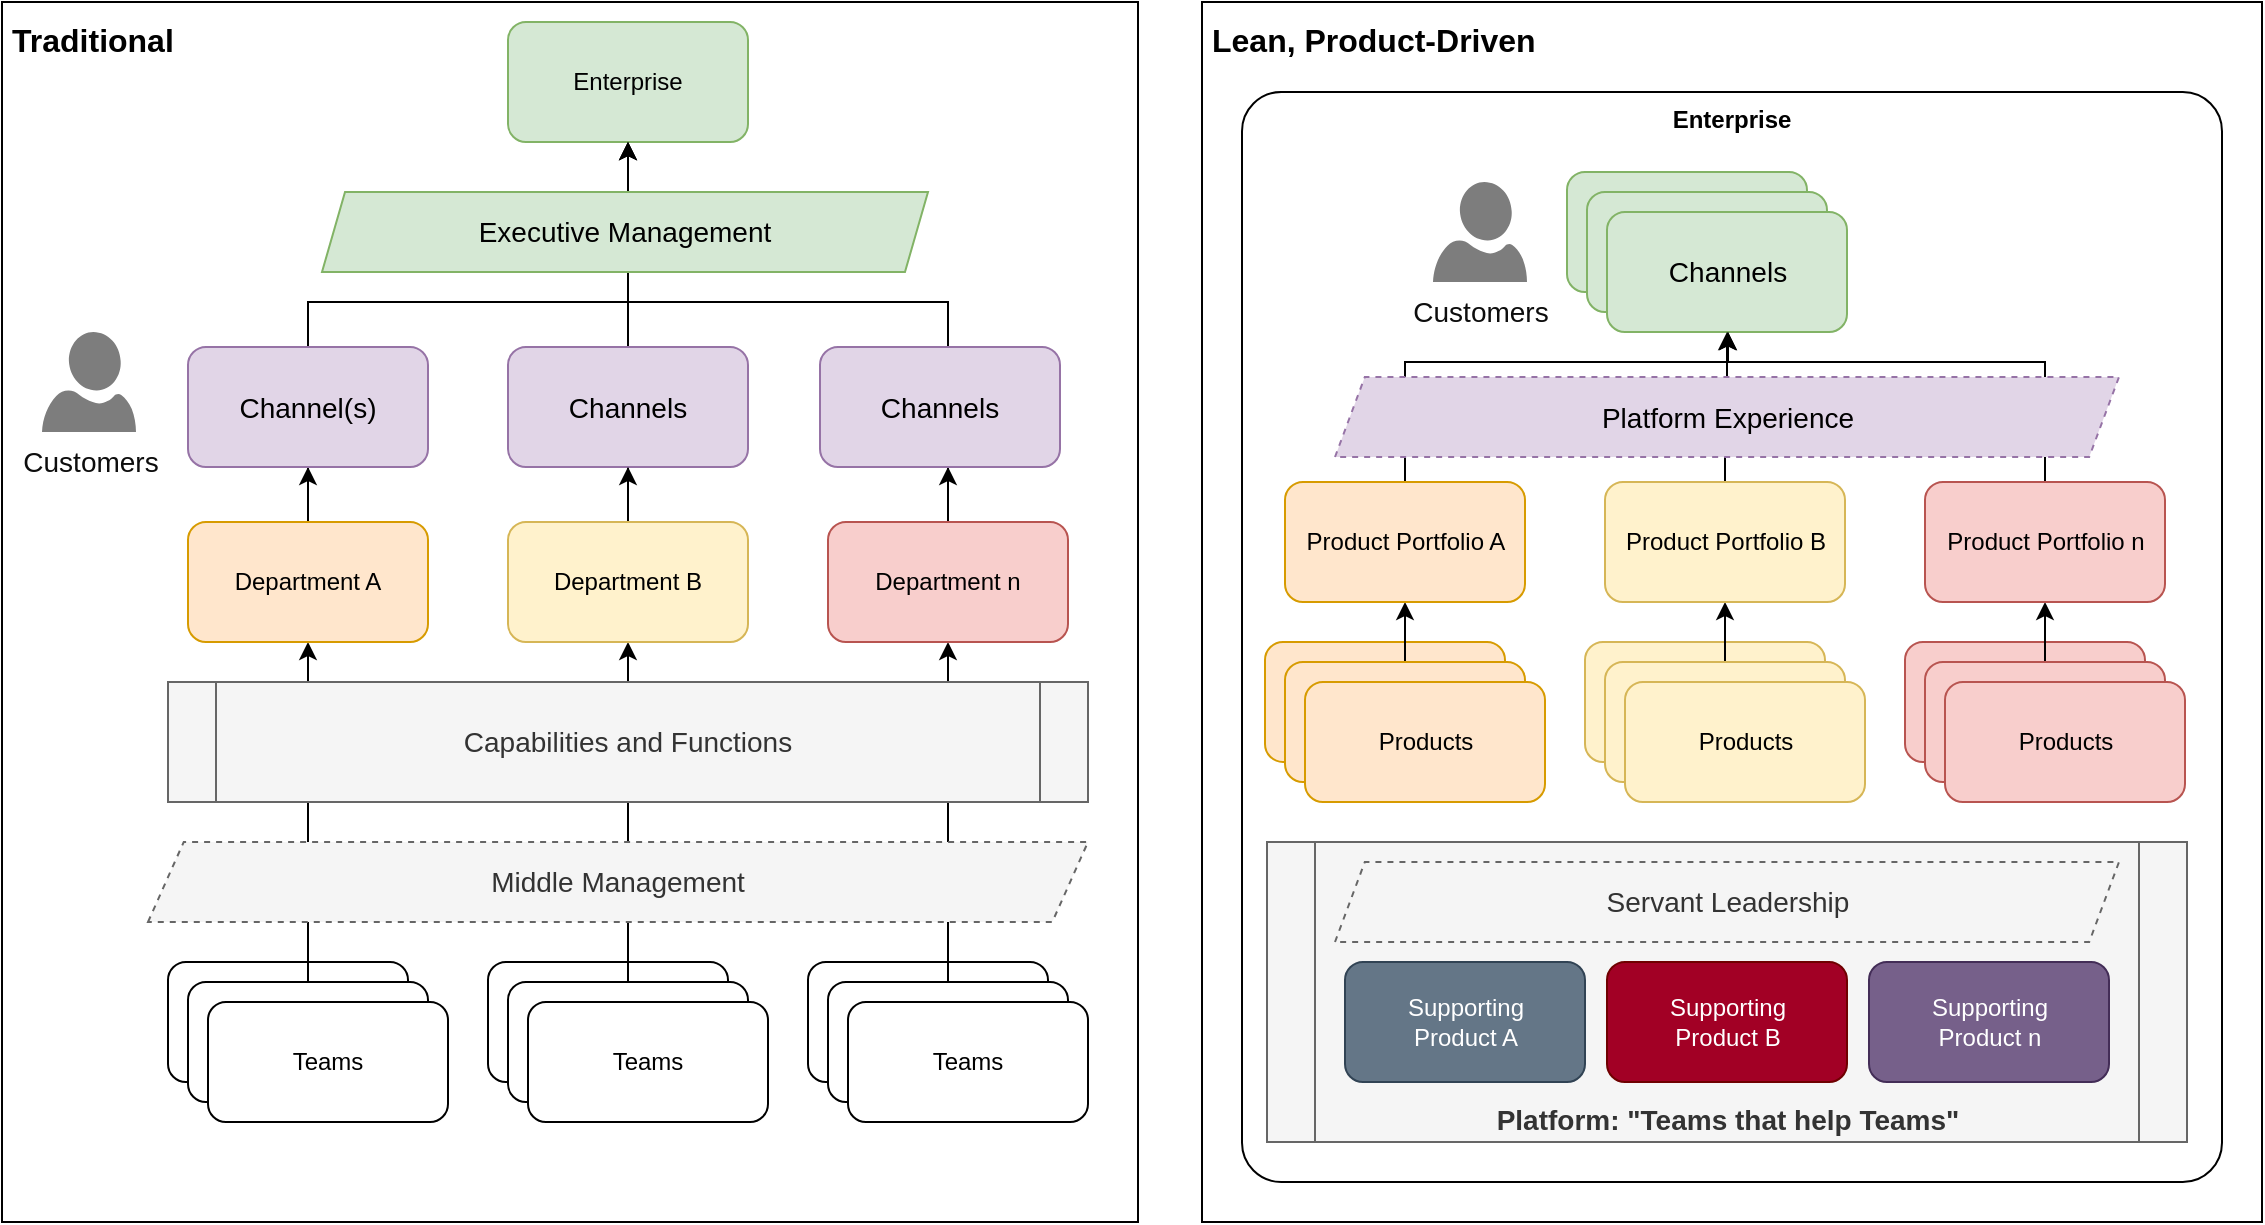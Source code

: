 <mxfile version="10.9.7" type="device"><diagram id="BetxhzgIUr9rFlS4gISc" name="Page-1"><mxGraphModel dx="1296" dy="786" grid="1" gridSize="10" guides="1" tooltips="1" connect="1" arrows="1" fold="1" page="1" pageScale="1" pageWidth="1100" pageHeight="850" math="0" shadow="0"><root><mxCell id="0"/><mxCell id="1" parent="0"/><mxCell id="kd-AO-bUY0YCWOWpsy__-66" value="Lean, Product-Driven" style="rounded=0;whiteSpace=wrap;html=1;align=left;verticalAlign=top;fontStyle=1;spacing=5;fontSize=16;" vertex="1" parent="1"><mxGeometry x="740" y="80" width="530" height="610" as="geometry"/></mxCell><mxCell id="kd-AO-bUY0YCWOWpsy__-67" value="Enterprise" style="rounded=1;whiteSpace=wrap;html=1;arcSize=4;verticalAlign=top;fontStyle=1" vertex="1" parent="1"><mxGeometry x="760" y="125" width="490" height="545" as="geometry"/></mxCell><mxCell id="kd-AO-bUY0YCWOWpsy__-58" value="Traditional" style="rounded=0;whiteSpace=wrap;html=1;align=left;verticalAlign=top;fontStyle=1;spacing=5;fontSize=16;" vertex="1" parent="1"><mxGeometry x="140" y="80" width="568" height="610" as="geometry"/></mxCell><mxCell id="kd-AO-bUY0YCWOWpsy__-1" value="Enterprise" style="rounded=1;whiteSpace=wrap;html=1;fillColor=#d5e8d4;strokeColor=#82b366;" vertex="1" parent="1"><mxGeometry x="393" y="90" width="120" height="60" as="geometry"/></mxCell><mxCell id="kd-AO-bUY0YCWOWpsy__-49" style="edgeStyle=orthogonalEdgeStyle;rounded=0;orthogonalLoop=1;jettySize=auto;html=1;fontSize=14;" edge="1" parent="1" source="kd-AO-bUY0YCWOWpsy__-3" target="kd-AO-bUY0YCWOWpsy__-1"><mxGeometry relative="1" as="geometry"><Array as="points"><mxPoint x="293" y="230"/><mxPoint x="453" y="230"/></Array></mxGeometry></mxCell><mxCell id="kd-AO-bUY0YCWOWpsy__-59" style="edgeStyle=orthogonalEdgeStyle;rounded=0;orthogonalLoop=1;jettySize=auto;html=1;fontSize=16;exitX=0.5;exitY=0;exitDx=0;exitDy=0;" edge="1" parent="1" source="kd-AO-bUY0YCWOWpsy__-3" target="kd-AO-bUY0YCWOWpsy__-27"><mxGeometry relative="1" as="geometry"><Array as="points"><mxPoint x="293" y="350"/><mxPoint x="293" y="350"/></Array></mxGeometry></mxCell><mxCell id="kd-AO-bUY0YCWOWpsy__-50" style="edgeStyle=orthogonalEdgeStyle;rounded=0;orthogonalLoop=1;jettySize=auto;html=1;fontSize=14;" edge="1" parent="1" source="kd-AO-bUY0YCWOWpsy__-4" target="kd-AO-bUY0YCWOWpsy__-1"><mxGeometry relative="1" as="geometry"><mxPoint x="453.345" y="330.0" as="targetPoint"/></mxGeometry></mxCell><mxCell id="kd-AO-bUY0YCWOWpsy__-51" style="edgeStyle=orthogonalEdgeStyle;rounded=0;orthogonalLoop=1;jettySize=auto;html=1;fontSize=14;" edge="1" parent="1" source="kd-AO-bUY0YCWOWpsy__-5" target="kd-AO-bUY0YCWOWpsy__-1"><mxGeometry relative="1" as="geometry"><Array as="points"><mxPoint x="613" y="230"/><mxPoint x="453" y="230"/></Array></mxGeometry></mxCell><mxCell id="kd-AO-bUY0YCWOWpsy__-61" style="edgeStyle=orthogonalEdgeStyle;rounded=0;orthogonalLoop=1;jettySize=auto;html=1;fontSize=16;exitX=0.5;exitY=0;exitDx=0;exitDy=0;" edge="1" parent="1" source="kd-AO-bUY0YCWOWpsy__-5" target="kd-AO-bUY0YCWOWpsy__-26"><mxGeometry relative="1" as="geometry"><Array as="points"><mxPoint x="613" y="360"/><mxPoint x="613" y="360"/></Array></mxGeometry></mxCell><mxCell id="kd-AO-bUY0YCWOWpsy__-6" value="Teams" style="rounded=1;whiteSpace=wrap;html=1;" vertex="1" parent="1"><mxGeometry x="223" y="560" width="120" height="60" as="geometry"/></mxCell><mxCell id="kd-AO-bUY0YCWOWpsy__-52" style="edgeStyle=orthogonalEdgeStyle;rounded=0;orthogonalLoop=1;jettySize=auto;html=1;fontSize=14;" edge="1" parent="1" source="kd-AO-bUY0YCWOWpsy__-7" target="kd-AO-bUY0YCWOWpsy__-3"><mxGeometry relative="1" as="geometry"/></mxCell><mxCell id="kd-AO-bUY0YCWOWpsy__-7" value="Teams" style="rounded=1;whiteSpace=wrap;html=1;" vertex="1" parent="1"><mxGeometry x="233" y="570" width="120" height="60" as="geometry"/></mxCell><mxCell id="kd-AO-bUY0YCWOWpsy__-8" value="Teams" style="rounded=1;whiteSpace=wrap;html=1;" vertex="1" parent="1"><mxGeometry x="243" y="580" width="120" height="60" as="geometry"/></mxCell><mxCell id="kd-AO-bUY0YCWOWpsy__-9" value="Teams" style="rounded=1;whiteSpace=wrap;html=1;" vertex="1" parent="1"><mxGeometry x="383" y="560" width="120" height="60" as="geometry"/></mxCell><mxCell id="kd-AO-bUY0YCWOWpsy__-53" style="edgeStyle=orthogonalEdgeStyle;rounded=0;orthogonalLoop=1;jettySize=auto;html=1;fontSize=14;" edge="1" parent="1" source="kd-AO-bUY0YCWOWpsy__-10" target="kd-AO-bUY0YCWOWpsy__-4"><mxGeometry relative="1" as="geometry"/></mxCell><mxCell id="kd-AO-bUY0YCWOWpsy__-10" value="Teams" style="rounded=1;whiteSpace=wrap;html=1;" vertex="1" parent="1"><mxGeometry x="393" y="570" width="120" height="60" as="geometry"/></mxCell><mxCell id="kd-AO-bUY0YCWOWpsy__-11" value="Teams" style="rounded=1;whiteSpace=wrap;html=1;" vertex="1" parent="1"><mxGeometry x="403" y="580" width="120" height="60" as="geometry"/></mxCell><mxCell id="kd-AO-bUY0YCWOWpsy__-12" value="Teams" style="rounded=1;whiteSpace=wrap;html=1;" vertex="1" parent="1"><mxGeometry x="543" y="560" width="120" height="60" as="geometry"/></mxCell><mxCell id="kd-AO-bUY0YCWOWpsy__-54" style="edgeStyle=orthogonalEdgeStyle;rounded=0;orthogonalLoop=1;jettySize=auto;html=1;fontSize=14;" edge="1" parent="1" source="kd-AO-bUY0YCWOWpsy__-13" target="kd-AO-bUY0YCWOWpsy__-5"><mxGeometry relative="1" as="geometry"/></mxCell><mxCell id="kd-AO-bUY0YCWOWpsy__-13" value="Teams" style="rounded=1;whiteSpace=wrap;html=1;" vertex="1" parent="1"><mxGeometry x="553" y="570" width="120" height="60" as="geometry"/></mxCell><mxCell id="kd-AO-bUY0YCWOWpsy__-14" value="Teams" style="rounded=1;whiteSpace=wrap;html=1;" vertex="1" parent="1"><mxGeometry x="563" y="580" width="120" height="60" as="geometry"/></mxCell><mxCell id="kd-AO-bUY0YCWOWpsy__-25" value="Channels" style="rounded=1;whiteSpace=wrap;html=1;fontSize=14;align=center;fillColor=#e1d5e7;strokeColor=#9673a6;" vertex="1" parent="1"><mxGeometry x="393" y="252.5" width="120" height="60" as="geometry"/></mxCell><mxCell id="kd-AO-bUY0YCWOWpsy__-26" value="Channels" style="rounded=1;whiteSpace=wrap;html=1;fontSize=14;align=center;fillColor=#e1d5e7;strokeColor=#9673a6;" vertex="1" parent="1"><mxGeometry x="549" y="252.5" width="120" height="60" as="geometry"/></mxCell><mxCell id="kd-AO-bUY0YCWOWpsy__-27" value="Channel(s)" style="rounded=1;whiteSpace=wrap;html=1;fontSize=14;align=center;fillColor=#e1d5e7;strokeColor=#9673a6;" vertex="1" parent="1"><mxGeometry x="233" y="252.5" width="120" height="60" as="geometry"/></mxCell><mxCell id="kd-AO-bUY0YCWOWpsy__-28" value="Customers" style="shadow=0;dashed=0;html=1;strokeColor=none;labelPosition=center;verticalLabelPosition=bottom;verticalAlign=top;align=center;shape=mxgraph.azure.user;fillColor=#7D7D7D;glass=0;comic=0;fontSize=14;fontColor=#0D0D0D;" vertex="1" parent="1"><mxGeometry x="160.0" y="245" width="47" height="50" as="geometry"/></mxCell><mxCell id="kd-AO-bUY0YCWOWpsy__-29" value="Capabilities and Functions" style="shape=process;whiteSpace=wrap;html=1;backgroundOutline=1;fontSize=14;align=center;size=0.052;fillColor=#f5f5f5;strokeColor=#666666;fontColor=#333333;" vertex="1" parent="1"><mxGeometry x="223" y="420" width="460" height="60" as="geometry"/></mxCell><mxCell id="kd-AO-bUY0YCWOWpsy__-106" style="edgeStyle=orthogonalEdgeStyle;rounded=0;orthogonalLoop=1;jettySize=auto;html=1;fontSize=16;" edge="1" parent="1" source="kd-AO-bUY0YCWOWpsy__-4" target="kd-AO-bUY0YCWOWpsy__-25"><mxGeometry relative="1" as="geometry"/></mxCell><mxCell id="kd-AO-bUY0YCWOWpsy__-4" value="Department B" style="rounded=1;whiteSpace=wrap;html=1;fillColor=#fff2cc;strokeColor=#d6b656;" vertex="1" parent="1"><mxGeometry x="393" y="340" width="120" height="60" as="geometry"/></mxCell><mxCell id="kd-AO-bUY0YCWOWpsy__-56" value="Middle Management" style="shape=parallelogram;perimeter=parallelogramPerimeter;whiteSpace=wrap;html=1;fontSize=14;align=center;size=0.038;dashed=1;fillColor=#f5f5f5;strokeColor=#666666;fontColor=#333333;" vertex="1" parent="1"><mxGeometry x="213" y="500" width="470" height="40" as="geometry"/></mxCell><mxCell id="kd-AO-bUY0YCWOWpsy__-3" value="Department A" style="rounded=1;whiteSpace=wrap;html=1;fillColor=#ffe6cc;strokeColor=#d79b00;" vertex="1" parent="1"><mxGeometry x="233" y="340" width="120" height="60" as="geometry"/></mxCell><mxCell id="kd-AO-bUY0YCWOWpsy__-5" value="Department n" style="rounded=1;whiteSpace=wrap;html=1;fillColor=#f8cecc;strokeColor=#b85450;" vertex="1" parent="1"><mxGeometry x="553" y="340" width="120" height="60" as="geometry"/></mxCell><mxCell id="kd-AO-bUY0YCWOWpsy__-73" value="Teams" style="rounded=1;whiteSpace=wrap;html=1;fillColor=#ffe6cc;strokeColor=#d79b00;" vertex="1" parent="1"><mxGeometry x="771.5" y="400" width="120" height="60" as="geometry"/></mxCell><mxCell id="kd-AO-bUY0YCWOWpsy__-74" style="edgeStyle=orthogonalEdgeStyle;rounded=0;orthogonalLoop=1;jettySize=auto;html=1;fontSize=14;" edge="1" source="kd-AO-bUY0YCWOWpsy__-75" target="kd-AO-bUY0YCWOWpsy__-94" parent="1"><mxGeometry relative="1" as="geometry"/></mxCell><mxCell id="kd-AO-bUY0YCWOWpsy__-75" value="Teams" style="rounded=1;whiteSpace=wrap;html=1;fillColor=#ffe6cc;strokeColor=#d79b00;" vertex="1" parent="1"><mxGeometry x="781.5" y="410" width="120" height="60" as="geometry"/></mxCell><mxCell id="kd-AO-bUY0YCWOWpsy__-76" value="Products" style="rounded=1;whiteSpace=wrap;html=1;fillColor=#ffe6cc;strokeColor=#d79b00;" vertex="1" parent="1"><mxGeometry x="791.5" y="420" width="120" height="60" as="geometry"/></mxCell><mxCell id="kd-AO-bUY0YCWOWpsy__-77" value="Teams" style="rounded=1;whiteSpace=wrap;html=1;fillColor=#fff2cc;strokeColor=#d6b656;" vertex="1" parent="1"><mxGeometry x="931.5" y="400" width="120" height="60" as="geometry"/></mxCell><mxCell id="kd-AO-bUY0YCWOWpsy__-78" style="edgeStyle=orthogonalEdgeStyle;rounded=0;orthogonalLoop=1;jettySize=auto;html=1;fontSize=14;" edge="1" source="kd-AO-bUY0YCWOWpsy__-79" target="kd-AO-bUY0YCWOWpsy__-91" parent="1"><mxGeometry relative="1" as="geometry"/></mxCell><mxCell id="kd-AO-bUY0YCWOWpsy__-79" value="Teams" style="rounded=1;whiteSpace=wrap;html=1;fillColor=#fff2cc;strokeColor=#d6b656;" vertex="1" parent="1"><mxGeometry x="941.5" y="410" width="120" height="60" as="geometry"/></mxCell><mxCell id="kd-AO-bUY0YCWOWpsy__-80" value="Products" style="rounded=1;whiteSpace=wrap;html=1;fillColor=#fff2cc;strokeColor=#d6b656;" vertex="1" parent="1"><mxGeometry x="951.5" y="420" width="120" height="60" as="geometry"/></mxCell><mxCell id="kd-AO-bUY0YCWOWpsy__-81" value="Teams" style="rounded=1;whiteSpace=wrap;html=1;fillColor=#f8cecc;strokeColor=#b85450;" vertex="1" parent="1"><mxGeometry x="1091.5" y="400" width="120" height="60" as="geometry"/></mxCell><mxCell id="kd-AO-bUY0YCWOWpsy__-82" style="edgeStyle=orthogonalEdgeStyle;rounded=0;orthogonalLoop=1;jettySize=auto;html=1;fontSize=14;" edge="1" source="kd-AO-bUY0YCWOWpsy__-83" target="kd-AO-bUY0YCWOWpsy__-95" parent="1"><mxGeometry relative="1" as="geometry"/></mxCell><mxCell id="kd-AO-bUY0YCWOWpsy__-83" value="Teams" style="rounded=1;whiteSpace=wrap;html=1;fillColor=#f8cecc;strokeColor=#b85450;" vertex="1" parent="1"><mxGeometry x="1101.5" y="410" width="120" height="60" as="geometry"/></mxCell><mxCell id="kd-AO-bUY0YCWOWpsy__-84" value="Products" style="rounded=1;whiteSpace=wrap;html=1;fillColor=#f8cecc;strokeColor=#b85450;" vertex="1" parent="1"><mxGeometry x="1111.5" y="420" width="120" height="60" as="geometry"/></mxCell><mxCell id="kd-AO-bUY0YCWOWpsy__-85" value="Channels" style="rounded=1;whiteSpace=wrap;html=1;fontSize=14;align=center;fillColor=#d5e8d4;strokeColor=#82b366;" vertex="1" parent="1"><mxGeometry x="922.5" y="165" width="120" height="60" as="geometry"/></mxCell><mxCell id="kd-AO-bUY0YCWOWpsy__-86" value="Channels" style="rounded=1;whiteSpace=wrap;html=1;fontSize=14;align=center;fillColor=#d5e8d4;strokeColor=#82b366;" vertex="1" parent="1"><mxGeometry x="932.5" y="175" width="120" height="60" as="geometry"/></mxCell><mxCell id="kd-AO-bUY0YCWOWpsy__-87" value="Channels" style="rounded=1;whiteSpace=wrap;html=1;fontSize=14;align=center;fillColor=#d5e8d4;strokeColor=#82b366;" vertex="1" parent="1"><mxGeometry x="942.5" y="185" width="120" height="60" as="geometry"/></mxCell><mxCell id="kd-AO-bUY0YCWOWpsy__-88" value="Customers" style="shadow=0;dashed=0;html=1;strokeColor=none;labelPosition=center;verticalLabelPosition=bottom;verticalAlign=top;align=center;shape=mxgraph.azure.user;fillColor=#7D7D7D;glass=0;comic=0;fontSize=14;fontColor=#0D0D0D;" vertex="1" parent="1"><mxGeometry x="855.5" y="170" width="47" height="50" as="geometry"/></mxCell><mxCell id="kd-AO-bUY0YCWOWpsy__-130" style="edgeStyle=orthogonalEdgeStyle;rounded=0;orthogonalLoop=1;jettySize=auto;html=1;fontSize=16;" edge="1" parent="1" source="kd-AO-bUY0YCWOWpsy__-91" target="kd-AO-bUY0YCWOWpsy__-87"><mxGeometry relative="1" as="geometry"/></mxCell><mxCell id="kd-AO-bUY0YCWOWpsy__-129" style="edgeStyle=orthogonalEdgeStyle;rounded=0;orthogonalLoop=1;jettySize=auto;html=1;fontSize=16;" edge="1" parent="1" source="kd-AO-bUY0YCWOWpsy__-94" target="kd-AO-bUY0YCWOWpsy__-87"><mxGeometry relative="1" as="geometry"><Array as="points"><mxPoint x="841" y="260"/><mxPoint x="1003" y="260"/></Array></mxGeometry></mxCell><mxCell id="kd-AO-bUY0YCWOWpsy__-94" value="Product Portfolio A" style="rounded=1;whiteSpace=wrap;html=1;fillColor=#ffe6cc;strokeColor=#d79b00;" vertex="1" parent="1"><mxGeometry x="781.5" y="320" width="120" height="60" as="geometry"/></mxCell><mxCell id="kd-AO-bUY0YCWOWpsy__-131" style="edgeStyle=orthogonalEdgeStyle;rounded=0;orthogonalLoop=1;jettySize=auto;html=1;fontSize=16;" edge="1" parent="1" source="kd-AO-bUY0YCWOWpsy__-95" target="kd-AO-bUY0YCWOWpsy__-87"><mxGeometry relative="1" as="geometry"><Array as="points"><mxPoint x="1161" y="260"/><mxPoint x="1003" y="260"/></Array></mxGeometry></mxCell><mxCell id="kd-AO-bUY0YCWOWpsy__-95" value="Product Portfolio n" style="rounded=1;whiteSpace=wrap;html=1;fillColor=#f8cecc;strokeColor=#b85450;" vertex="1" parent="1"><mxGeometry x="1101.5" y="320" width="120" height="60" as="geometry"/></mxCell><mxCell id="kd-AO-bUY0YCWOWpsy__-100" value="Platform: &quot;Teams that help Teams&quot;" style="shape=process;whiteSpace=wrap;html=1;backgroundOutline=1;fontSize=14;align=center;size=0.052;verticalAlign=bottom;fontStyle=1;fillColor=#f5f5f5;strokeColor=#666666;fontColor=#333333;" vertex="1" parent="1"><mxGeometry x="772.5" y="500" width="460" height="150" as="geometry"/></mxCell><mxCell id="kd-AO-bUY0YCWOWpsy__-97" value="Supporting&lt;br&gt;Product B" style="rounded=1;whiteSpace=wrap;html=1;fillColor=#a20025;strokeColor=#6F0000;fontColor=#ffffff;" vertex="1" parent="1"><mxGeometry x="942.5" y="560" width="120" height="60" as="geometry"/></mxCell><mxCell id="kd-AO-bUY0YCWOWpsy__-98" value="Supporting&lt;br&gt;Product A" style="rounded=1;whiteSpace=wrap;html=1;fillColor=#647687;strokeColor=#314354;fontColor=#ffffff;" vertex="1" parent="1"><mxGeometry x="811.5" y="560" width="120" height="60" as="geometry"/></mxCell><mxCell id="kd-AO-bUY0YCWOWpsy__-99" value="Supporting&lt;br&gt;Product n" style="rounded=1;whiteSpace=wrap;html=1;fillColor=#76608a;strokeColor=#432D57;fontColor=#ffffff;" vertex="1" parent="1"><mxGeometry x="1073.5" y="560" width="120" height="60" as="geometry"/></mxCell><mxCell id="kd-AO-bUY0YCWOWpsy__-57" value="Servant Leadership" style="shape=parallelogram;perimeter=parallelogramPerimeter;whiteSpace=wrap;html=1;fontSize=14;align=center;size=0.038;fillColor=#f5f5f5;strokeColor=#666666;fontColor=#333333;dashed=1;" vertex="1" parent="1"><mxGeometry x="806.5" y="510" width="392" height="40" as="geometry"/></mxCell><mxCell id="kd-AO-bUY0YCWOWpsy__-105" value="Executive Management" style="shape=parallelogram;perimeter=parallelogramPerimeter;whiteSpace=wrap;html=1;fontSize=14;align=center;size=0.038;fillColor=#d5e8d4;strokeColor=#82b366;" vertex="1" parent="1"><mxGeometry x="300" y="175" width="303" height="40" as="geometry"/></mxCell><mxCell id="kd-AO-bUY0YCWOWpsy__-108" value="Platform Experience" style="shape=parallelogram;perimeter=parallelogramPerimeter;whiteSpace=wrap;html=1;fontSize=14;align=center;size=0.038;dashed=1;fillColor=#e1d5e7;strokeColor=#9673a6;" vertex="1" parent="1"><mxGeometry x="806.5" y="267.5" width="392" height="40" as="geometry"/></mxCell><mxCell id="kd-AO-bUY0YCWOWpsy__-91" value="Product Portfolio B" style="rounded=1;whiteSpace=wrap;html=1;fillColor=#fff2cc;strokeColor=#d6b656;" vertex="1" parent="1"><mxGeometry x="941.5" y="320" width="120" height="60" as="geometry"/></mxCell></root></mxGraphModel></diagram></mxfile>